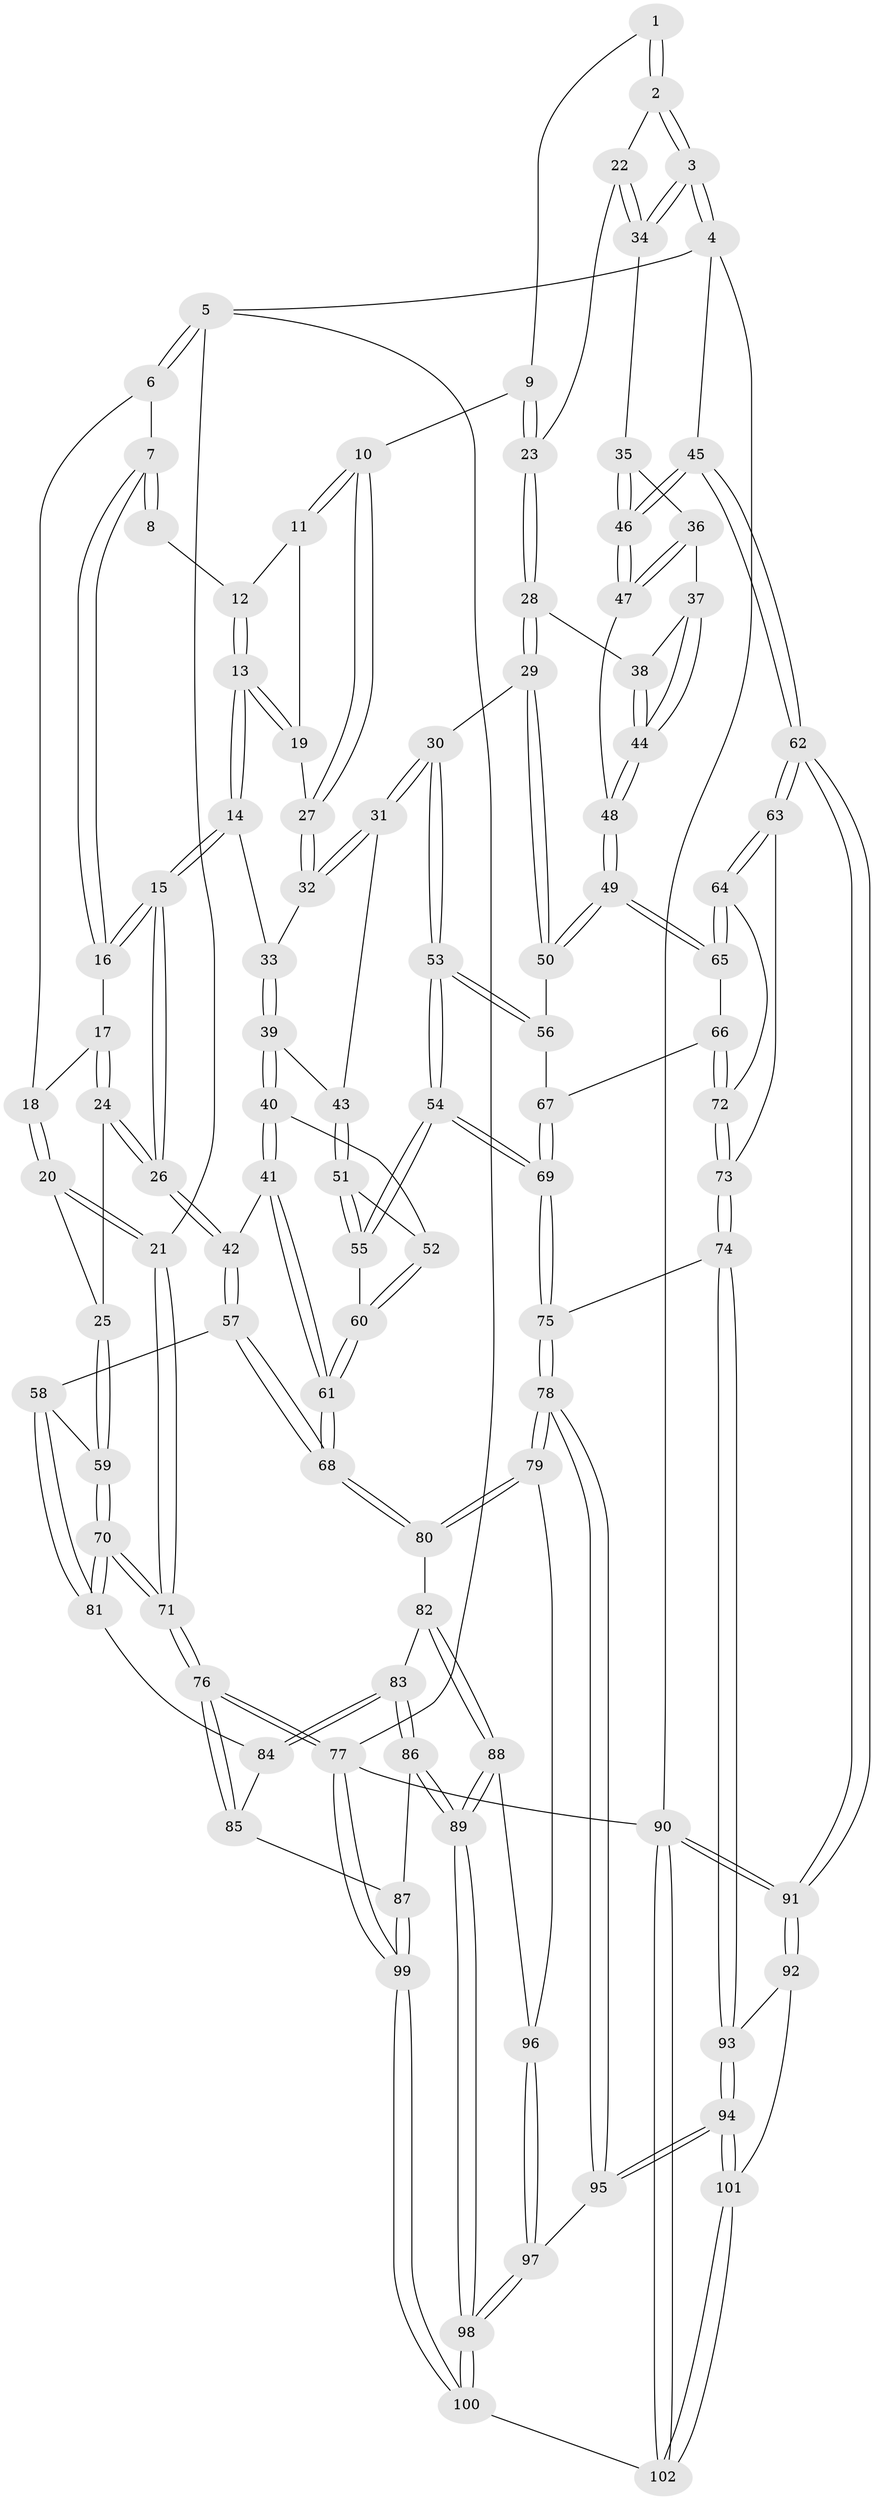 // Generated by graph-tools (version 1.1) at 2025/38/02/21/25 10:38:57]
// undirected, 102 vertices, 252 edges
graph export_dot {
graph [start="1"]
  node [color=gray90,style=filled];
  1 [pos="+0.7483088892960814+0"];
  2 [pos="+1+0"];
  3 [pos="+1+0"];
  4 [pos="+1+0"];
  5 [pos="+0+0"];
  6 [pos="+0.09004029153066818+0"];
  7 [pos="+0.33673596450738663+0"];
  8 [pos="+0.41175161086982026+0"];
  9 [pos="+0.6523996508441511+0.06993220783172427"];
  10 [pos="+0.5826910856081575+0.12008319451921595"];
  11 [pos="+0.49463188452744095+0.006408972314333297"];
  12 [pos="+0.4188008236664601+0"];
  13 [pos="+0.42971211003564336+0.15512888170091418"];
  14 [pos="+0.4127526389810449+0.1807849662442895"];
  15 [pos="+0.3262189832546643+0.17523576654189726"];
  16 [pos="+0.30491831832652516+0"];
  17 [pos="+0.18125150062884232+0.1077712500903697"];
  18 [pos="+0.1540949214968983+0.08191894257488956"];
  19 [pos="+0.469793793492733+0.12708218734216933"];
  20 [pos="+0+0.12858955013559153"];
  21 [pos="+0+0.12057693079863539"];
  22 [pos="+0.7693038304644452+0.1436708624959912"];
  23 [pos="+0.7479384405969033+0.16071524846211216"];
  24 [pos="+0.17537858459092584+0.25715537812033545"];
  25 [pos="+0.14801334607939642+0.26005442422373715"];
  26 [pos="+0.23213479661754377+0.27071017012674975"];
  27 [pos="+0.5797707626455777+0.1307388140259834"];
  28 [pos="+0.7316672456223442+0.2103148476928825"];
  29 [pos="+0.6734136631489829+0.2700411492185615"];
  30 [pos="+0.6684579851425024+0.26939829346466143"];
  31 [pos="+0.6248757957420821+0.2526263035463052"];
  32 [pos="+0.5832259312418877+0.18740473081290598"];
  33 [pos="+0.44198932294047844+0.2087675665028169"];
  34 [pos="+0.9133235314713833+0.20754173717285168"];
  35 [pos="+0.9113888264351626+0.21336395712254685"];
  36 [pos="+0.9107392582748659+0.2140662841852893"];
  37 [pos="+0.894855793725085+0.2232224412467877"];
  38 [pos="+0.7801154516435487+0.22671067698387357"];
  39 [pos="+0.4580183194675685+0.28858823037708276"];
  40 [pos="+0.4022307841871831+0.3369120903744913"];
  41 [pos="+0.34192866518524856+0.35095176629594405"];
  42 [pos="+0.2652985086383822+0.3228529757642724"];
  43 [pos="+0.5261733919624964+0.3132140546591234"];
  44 [pos="+0.8378097513062919+0.2944781694913488"];
  45 [pos="+1+0.48527660910497167"];
  46 [pos="+1+0.42430603365389263"];
  47 [pos="+0.9053776871313549+0.34415856312432286"];
  48 [pos="+0.8242079574587245+0.35068925248590443"];
  49 [pos="+0.7943901452742161+0.3735824961345807"];
  50 [pos="+0.6783033218997292+0.2772975090677229"];
  51 [pos="+0.5260178692935747+0.34018434165190764"];
  52 [pos="+0.44911072590994+0.38358216263745026"];
  53 [pos="+0.571431268412081+0.4339291247761524"];
  54 [pos="+0.5504987045021376+0.44880642117798486"];
  55 [pos="+0.5485674872039296+0.44787598234495085"];
  56 [pos="+0.6637529813106082+0.41286460395511854"];
  57 [pos="+0.22234385748785399+0.5329448334496186"];
  58 [pos="+0.20871065697153218+0.537185128687995"];
  59 [pos="+0.09033169875354455+0.40969305394915256"];
  60 [pos="+0.48001888560122674+0.455794746398954"];
  61 [pos="+0.40672361957552516+0.5002439603525152"];
  62 [pos="+1+0.597296098715754"];
  63 [pos="+1+0.5723181248153364"];
  64 [pos="+0.8171153038953415+0.42892756851512504"];
  65 [pos="+0.7944025083710557+0.38328008075099573"];
  66 [pos="+0.7101988155540908+0.43919535611980587"];
  67 [pos="+0.6775037102182594+0.4265514341534985"];
  68 [pos="+0.3646662790464944+0.5884303798496097"];
  69 [pos="+0.6051835967472134+0.547912331489873"];
  70 [pos="+0+0.5210603050354118"];
  71 [pos="+0+0.5232321451195802"];
  72 [pos="+0.7072547593462397+0.5874541052258613"];
  73 [pos="+0.6954801697855216+0.623863680174674"];
  74 [pos="+0.6787932007690529+0.6356374189628162"];
  75 [pos="+0.6371416188531741+0.6327724580875406"];
  76 [pos="+0+0.7023606822505052"];
  77 [pos="+0+1"];
  78 [pos="+0.5126039509960365+0.7008618293547323"];
  79 [pos="+0.4066793384797439+0.6673064630563793"];
  80 [pos="+0.39686066459384645+0.6497604805227005"];
  81 [pos="+0.14711926104188494+0.5874641004867903"];
  82 [pos="+0.1674070442146753+0.6798061359139935"];
  83 [pos="+0.16257288949288737+0.6776480735753774"];
  84 [pos="+0.1463498009820321+0.6093183388603601"];
  85 [pos="+0.05954238367882829+0.6890281227739792"];
  86 [pos="+0.1551739595261142+0.6988610825058202"];
  87 [pos="+0.10436082033669362+0.7841102799314758"];
  88 [pos="+0.3135237953360776+0.7553432302458347"];
  89 [pos="+0.2653073875869514+0.843777659561484"];
  90 [pos="+1+1"];
  91 [pos="+1+1"];
  92 [pos="+0.821549354353379+0.8448113654580691"];
  93 [pos="+0.7600132095839662+0.780596208996306"];
  94 [pos="+0.5519739731053148+0.884819130225655"];
  95 [pos="+0.5291580611119624+0.8424470964396596"];
  96 [pos="+0.3572113261287017+0.7179136087390386"];
  97 [pos="+0.40630087619087+0.8808686803573657"];
  98 [pos="+0.20135088143619648+1"];
  99 [pos="+0+1"];
  100 [pos="+0.08637711956875091+1"];
  101 [pos="+0.5585476349701382+0.9087806797396318"];
  102 [pos="+0.5721304807432019+1"];
  1 -- 2;
  1 -- 2;
  1 -- 9;
  2 -- 3;
  2 -- 3;
  2 -- 22;
  3 -- 4;
  3 -- 4;
  3 -- 34;
  3 -- 34;
  4 -- 5;
  4 -- 45;
  4 -- 90;
  5 -- 6;
  5 -- 6;
  5 -- 21;
  5 -- 77;
  6 -- 7;
  6 -- 18;
  7 -- 8;
  7 -- 8;
  7 -- 16;
  7 -- 16;
  8 -- 12;
  9 -- 10;
  9 -- 23;
  9 -- 23;
  10 -- 11;
  10 -- 11;
  10 -- 27;
  10 -- 27;
  11 -- 12;
  11 -- 19;
  12 -- 13;
  12 -- 13;
  13 -- 14;
  13 -- 14;
  13 -- 19;
  13 -- 19;
  14 -- 15;
  14 -- 15;
  14 -- 33;
  15 -- 16;
  15 -- 16;
  15 -- 26;
  15 -- 26;
  16 -- 17;
  17 -- 18;
  17 -- 24;
  17 -- 24;
  18 -- 20;
  18 -- 20;
  19 -- 27;
  20 -- 21;
  20 -- 21;
  20 -- 25;
  21 -- 71;
  21 -- 71;
  22 -- 23;
  22 -- 34;
  22 -- 34;
  23 -- 28;
  23 -- 28;
  24 -- 25;
  24 -- 26;
  24 -- 26;
  25 -- 59;
  25 -- 59;
  26 -- 42;
  26 -- 42;
  27 -- 32;
  27 -- 32;
  28 -- 29;
  28 -- 29;
  28 -- 38;
  29 -- 30;
  29 -- 50;
  29 -- 50;
  30 -- 31;
  30 -- 31;
  30 -- 53;
  30 -- 53;
  31 -- 32;
  31 -- 32;
  31 -- 43;
  32 -- 33;
  33 -- 39;
  33 -- 39;
  34 -- 35;
  35 -- 36;
  35 -- 46;
  35 -- 46;
  36 -- 37;
  36 -- 47;
  36 -- 47;
  37 -- 38;
  37 -- 44;
  37 -- 44;
  38 -- 44;
  38 -- 44;
  39 -- 40;
  39 -- 40;
  39 -- 43;
  40 -- 41;
  40 -- 41;
  40 -- 52;
  41 -- 42;
  41 -- 61;
  41 -- 61;
  42 -- 57;
  42 -- 57;
  43 -- 51;
  43 -- 51;
  44 -- 48;
  44 -- 48;
  45 -- 46;
  45 -- 46;
  45 -- 62;
  45 -- 62;
  46 -- 47;
  46 -- 47;
  47 -- 48;
  48 -- 49;
  48 -- 49;
  49 -- 50;
  49 -- 50;
  49 -- 65;
  49 -- 65;
  50 -- 56;
  51 -- 52;
  51 -- 55;
  51 -- 55;
  52 -- 60;
  52 -- 60;
  53 -- 54;
  53 -- 54;
  53 -- 56;
  53 -- 56;
  54 -- 55;
  54 -- 55;
  54 -- 69;
  54 -- 69;
  55 -- 60;
  56 -- 67;
  57 -- 58;
  57 -- 68;
  57 -- 68;
  58 -- 59;
  58 -- 81;
  58 -- 81;
  59 -- 70;
  59 -- 70;
  60 -- 61;
  60 -- 61;
  61 -- 68;
  61 -- 68;
  62 -- 63;
  62 -- 63;
  62 -- 91;
  62 -- 91;
  63 -- 64;
  63 -- 64;
  63 -- 73;
  64 -- 65;
  64 -- 65;
  64 -- 72;
  65 -- 66;
  66 -- 67;
  66 -- 72;
  66 -- 72;
  67 -- 69;
  67 -- 69;
  68 -- 80;
  68 -- 80;
  69 -- 75;
  69 -- 75;
  70 -- 71;
  70 -- 71;
  70 -- 81;
  70 -- 81;
  71 -- 76;
  71 -- 76;
  72 -- 73;
  72 -- 73;
  73 -- 74;
  73 -- 74;
  74 -- 75;
  74 -- 93;
  74 -- 93;
  75 -- 78;
  75 -- 78;
  76 -- 77;
  76 -- 77;
  76 -- 85;
  76 -- 85;
  77 -- 99;
  77 -- 99;
  77 -- 90;
  78 -- 79;
  78 -- 79;
  78 -- 95;
  78 -- 95;
  79 -- 80;
  79 -- 80;
  79 -- 96;
  80 -- 82;
  81 -- 84;
  82 -- 83;
  82 -- 88;
  82 -- 88;
  83 -- 84;
  83 -- 84;
  83 -- 86;
  83 -- 86;
  84 -- 85;
  85 -- 87;
  86 -- 87;
  86 -- 89;
  86 -- 89;
  87 -- 99;
  87 -- 99;
  88 -- 89;
  88 -- 89;
  88 -- 96;
  89 -- 98;
  89 -- 98;
  90 -- 91;
  90 -- 91;
  90 -- 102;
  90 -- 102;
  91 -- 92;
  91 -- 92;
  92 -- 93;
  92 -- 101;
  93 -- 94;
  93 -- 94;
  94 -- 95;
  94 -- 95;
  94 -- 101;
  94 -- 101;
  95 -- 97;
  96 -- 97;
  96 -- 97;
  97 -- 98;
  97 -- 98;
  98 -- 100;
  98 -- 100;
  99 -- 100;
  99 -- 100;
  100 -- 102;
  101 -- 102;
  101 -- 102;
}
